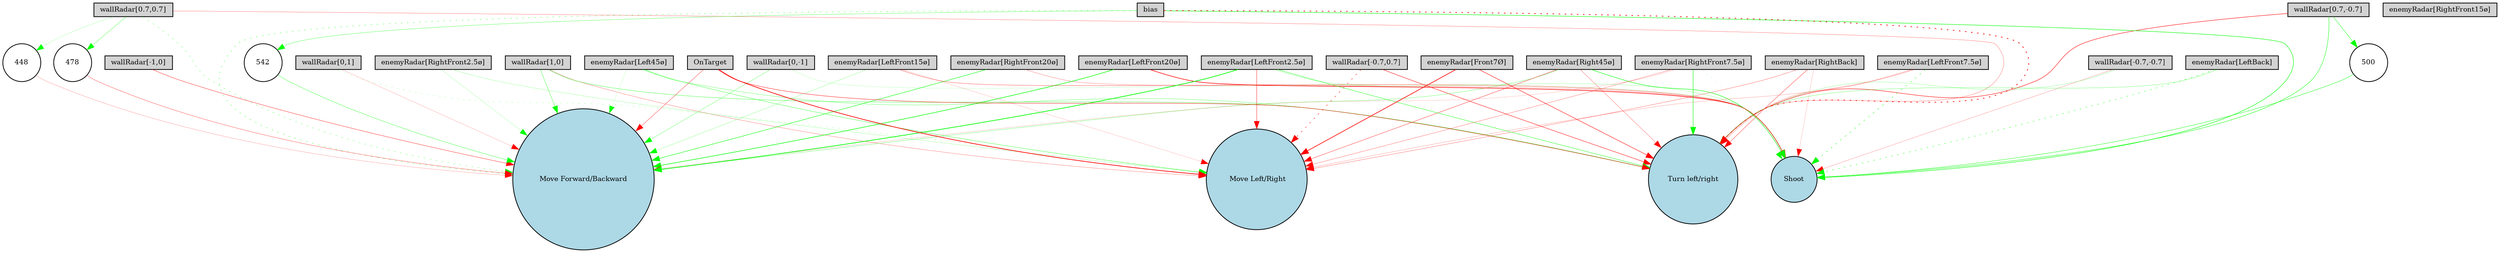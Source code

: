 digraph {
	node [fontsize=9 height=0.2 shape=circle width=0.2]
	"wallRadar[1,0]" [fillcolor=lightgray shape=box style=filled]
	"wallRadar[0,1]" [fillcolor=lightgray shape=box style=filled]
	"wallRadar[-1,0]" [fillcolor=lightgray shape=box style=filled]
	"wallRadar[0,-1]" [fillcolor=lightgray shape=box style=filled]
	"wallRadar[0.7,0.7]" [fillcolor=lightgray shape=box style=filled]
	"wallRadar[-0.7,0.7]" [fillcolor=lightgray shape=box style=filled]
	"wallRadar[-0.7,-0.7]" [fillcolor=lightgray shape=box style=filled]
	"wallRadar[0.7,-0.7]" [fillcolor=lightgray shape=box style=filled]
	"enemyRadar[RightBack]" [fillcolor=lightgray shape=box style=filled]
	"enemyRadar[LeftBack]" [fillcolor=lightgray shape=box style=filled]
	"enemyRadar[Right45ø]" [fillcolor=lightgray shape=box style=filled]
	"enemyRadar[Left45ø]" [fillcolor=lightgray shape=box style=filled]
	"enemyRadar[RightFront20ø]" [fillcolor=lightgray shape=box style=filled]
	"enemyRadar[LeftFront20ø]" [fillcolor=lightgray shape=box style=filled]
	"enemyRadar[RightFront15ø]" [fillcolor=lightgray shape=box style=filled]
	"enemyRadar[LeftFront15ø]" [fillcolor=lightgray shape=box style=filled]
	"enemyRadar[RightFront7.5ø]" [fillcolor=lightgray shape=box style=filled]
	"enemyRadar[LeftFront7.5ø]" [fillcolor=lightgray shape=box style=filled]
	"enemyRadar[RightFront2.5ø]" [fillcolor=lightgray shape=box style=filled]
	"enemyRadar[LeftFront2.5ø]" [fillcolor=lightgray shape=box style=filled]
	"enemyRadar[Front7Ø]" [fillcolor=lightgray shape=box style=filled]
	OnTarget [fillcolor=lightgray shape=box style=filled]
	bias [fillcolor=lightgray shape=box style=filled]
	Shoot [fillcolor=lightblue style=filled]
	"Move Forward/Backward" [fillcolor=lightblue style=filled]
	" Move Left/Right" [fillcolor=lightblue style=filled]
	"Turn left/right" [fillcolor=lightblue style=filled]
	448 [fillcolor=white style=filled]
	542 [fillcolor=white style=filled]
	500 [fillcolor=white style=filled]
	478 [fillcolor=white style=filled]
	"enemyRadar[LeftFront2.5ø]" -> "Move Forward/Backward" [color=green penwidth=0.8836660188522364 style=solid]
	"wallRadar[1,0]" -> " Move Left/Right" [color=red penwidth=0.23882548479164695 style=solid]
	"enemyRadar[RightFront2.5ø]" -> " Move Left/Right" [color=green penwidth=0.17169255973519593 style=solid]
	"enemyRadar[RightFront7.5ø]" -> " Move Left/Right" [color=red penwidth=0.25784518430270964 style=solid]
	"wallRadar[-1,0]" -> "Move Forward/Backward" [color=red penwidth=0.38642263223705897 style=solid]
	"enemyRadar[LeftFront2.5ø]" -> "Turn left/right" [color=green penwidth=0.4354009661918876 style=solid]
	OnTarget -> " Move Left/Right" [color=red penwidth=0.8663679392550555 style=solid]
	"enemyRadar[LeftFront7.5ø]" -> " Move Left/Right" [color=red penwidth=0.17808398673822096 style=solid]
	"enemyRadar[LeftFront15ø]" -> "Move Forward/Backward" [color=green penwidth=0.1871029014230633 style=solid]
	"wallRadar[-0.7,-0.7]" -> "Turn left/right" [color=green penwidth=0.193710877680128 style=solid]
	bias -> Shoot [color=green penwidth=0.5888424159594325 style=solid]
	"enemyRadar[RightFront7.5ø]" -> "Turn left/right" [color=green penwidth=0.5455603817000195 style=solid]
	"wallRadar[0,-1]" -> "Move Forward/Backward" [color=green penwidth=0.25710344756926073 style=solid]
	"enemyRadar[LeftFront2.5ø]" -> " Move Left/Right" [color=red penwidth=0.4093936096948678 style=solid]
	"wallRadar[0,-1]" -> Shoot [color=green penwidth=0.12229839459147826 style=solid]
	"enemyRadar[LeftBack]" -> "Turn left/right" [color=green penwidth=0.2571705425233073 style=solid]
	"enemyRadar[RightFront7.5ø]" -> Shoot [color=green penwidth=0.10086288703418443 style=dotted]
	"enemyRadar[Right45ø]" -> " Move Left/Right" [color=red penwidth=0.3608737127955163 style=solid]
	"enemyRadar[LeftBack]" -> Shoot [color=green penwidth=0.44963843306420026 style=dotted]
	"wallRadar[0.7,-0.7]" -> Shoot [color=green penwidth=0.4866171082879105 style=solid]
	"enemyRadar[LeftFront20ø]" -> Shoot [color=red penwidth=0.7259443510731628 style=solid]
	"wallRadar[1,0]" -> "Turn left/right" [color=green penwidth=0.3450161095618827 style=solid]
	"enemyRadar[Right45ø]" -> "Move Forward/Backward" [color=green penwidth=0.2687585141056925 style=solid]
	bias -> "Move Forward/Backward" [color=green penwidth=0.363782366122802 style=dotted]
	bias -> "Turn left/right" [color=red penwidth=0.8953173304501446 style=dotted]
	"enemyRadar[RightBack]" -> " Move Left/Right" [color=red penwidth=0.26736748354761475 style=solid]
	"enemyRadar[LeftFront2.5ø]" -> Shoot [color=green penwidth=0.1791398547465884 style=solid]
	"enemyRadar[RightFront7.5ø]" -> "Move Forward/Backward" [color=red penwidth=0.12541319634233355 style=solid]
	"wallRadar[0.7,-0.7]" -> "Turn left/right" [color=red penwidth=0.5373774397211764 style=solid]
	"wallRadar[0.7,0.7]" -> "Turn left/right" [color=red penwidth=0.2460084656949508 style=solid]
	"wallRadar[-0.7,0.7]" -> "Turn left/right" [color=red penwidth=0.48858762026154445 style=solid]
	OnTarget -> "Turn left/right" [color=red penwidth=0.4457467354247947 style=solid]
	"enemyRadar[Right45ø]" -> Shoot [color=green penwidth=0.5659125343381378 style=solid]
	"enemyRadar[RightFront20ø]" -> Shoot [color=red penwidth=0.2305660931665603 style=solid]
	"enemyRadar[LeftFront7.5ø]" -> "Turn left/right" [color=red penwidth=0.24415406329043202 style=solid]
	"enemyRadar[Front7Ø]" -> " Move Left/Right" [color=red penwidth=0.7854378732243408 style=solid]
	"enemyRadar[LeftFront20ø]" -> "Move Forward/Backward" [color=green penwidth=0.7059681773469743 style=solid]
	"enemyRadar[RightBack]" -> Shoot [color=red penwidth=0.13836126722331832 style=solid]
	"wallRadar[0,1]" -> "Move Forward/Backward" [color=red penwidth=0.14245032491766113 style=solid]
	"enemyRadar[LeftFront15ø]" -> " Move Left/Right" [color=red penwidth=0.12415195405199397 style=solid]
	"enemyRadar[Left45ø]" -> "Turn left/right" [color=green penwidth=0.28518106265783133 style=solid]
	"enemyRadar[Front7Ø]" -> "Turn left/right" [color=red penwidth=0.5182123404246806 style=solid]
	"enemyRadar[Left45ø]" -> " Move Left/Right" [color=green penwidth=0.3522890329489401 style=solid]
	"enemyRadar[Right45ø]" -> "Turn left/right" [color=red penwidth=0.2559153943388359 style=solid]
	"wallRadar[-0.7,0.7]" -> " Move Left/Right" [color=red penwidth=0.540495336824759 style=dotted]
	"wallRadar[0.7,0.7]" -> "Move Forward/Backward" [color=green penwidth=0.3049880457163836 style=dotted]
	"wallRadar[0,1]" -> " Move Left/Right" [color=green penwidth=0.1744556007787385 style=dotted]
	"enemyRadar[LeftFront15ø]" -> Shoot [color=red penwidth=0.31216714804479495 style=solid]
	"enemyRadar[RightBack]" -> "Turn left/right" [color=red penwidth=0.36244146212102546 style=solid]
	"enemyRadar[LeftFront7.5ø]" -> Shoot [color=green penwidth=0.5017918796456421 style=dotted]
	"enemyRadar[RightFront2.5ø]" -> "Move Forward/Backward" [color=green penwidth=0.14259486410016775 style=solid]
	OnTarget -> "Move Forward/Backward" [color=red penwidth=0.3385414241314043 style=solid]
	"wallRadar[1,0]" -> "Move Forward/Backward" [color=green penwidth=0.3490617318218317 style=solid]
	"wallRadar[-0.7,-0.7]" -> Shoot [color=red penwidth=0.18358219166626238 style=solid]
	"enemyRadar[Left45ø]" -> "Move Forward/Backward" [color=green penwidth=0.10092047478412472 style=solid]
	"enemyRadar[RightFront20ø]" -> "Move Forward/Backward" [color=green penwidth=0.5431923422727598 style=solid]
	"wallRadar[0.7,0.7]" -> 448 [color=green penwidth=0.13923155835879988 style=solid]
	448 -> "Move Forward/Backward" [color=red penwidth=0.17344357351613848 style=solid]
	"wallRadar[0.7,0.7]" -> 478 [color=green penwidth=0.30388052726949133 style=solid]
	478 -> "Move Forward/Backward" [color=red penwidth=0.30512913576047 style=solid]
	"wallRadar[0.7,-0.7]" -> 500 [color=green penwidth=0.43464935899557533 style=solid]
	500 -> Shoot [color=green penwidth=0.43931030080800193 style=solid]
	bias -> 542 [color=green penwidth=0.30000000000000004 style=solid]
	542 -> "Move Forward/Backward" [color=green penwidth=0.33489036415034334 style=solid]
}
